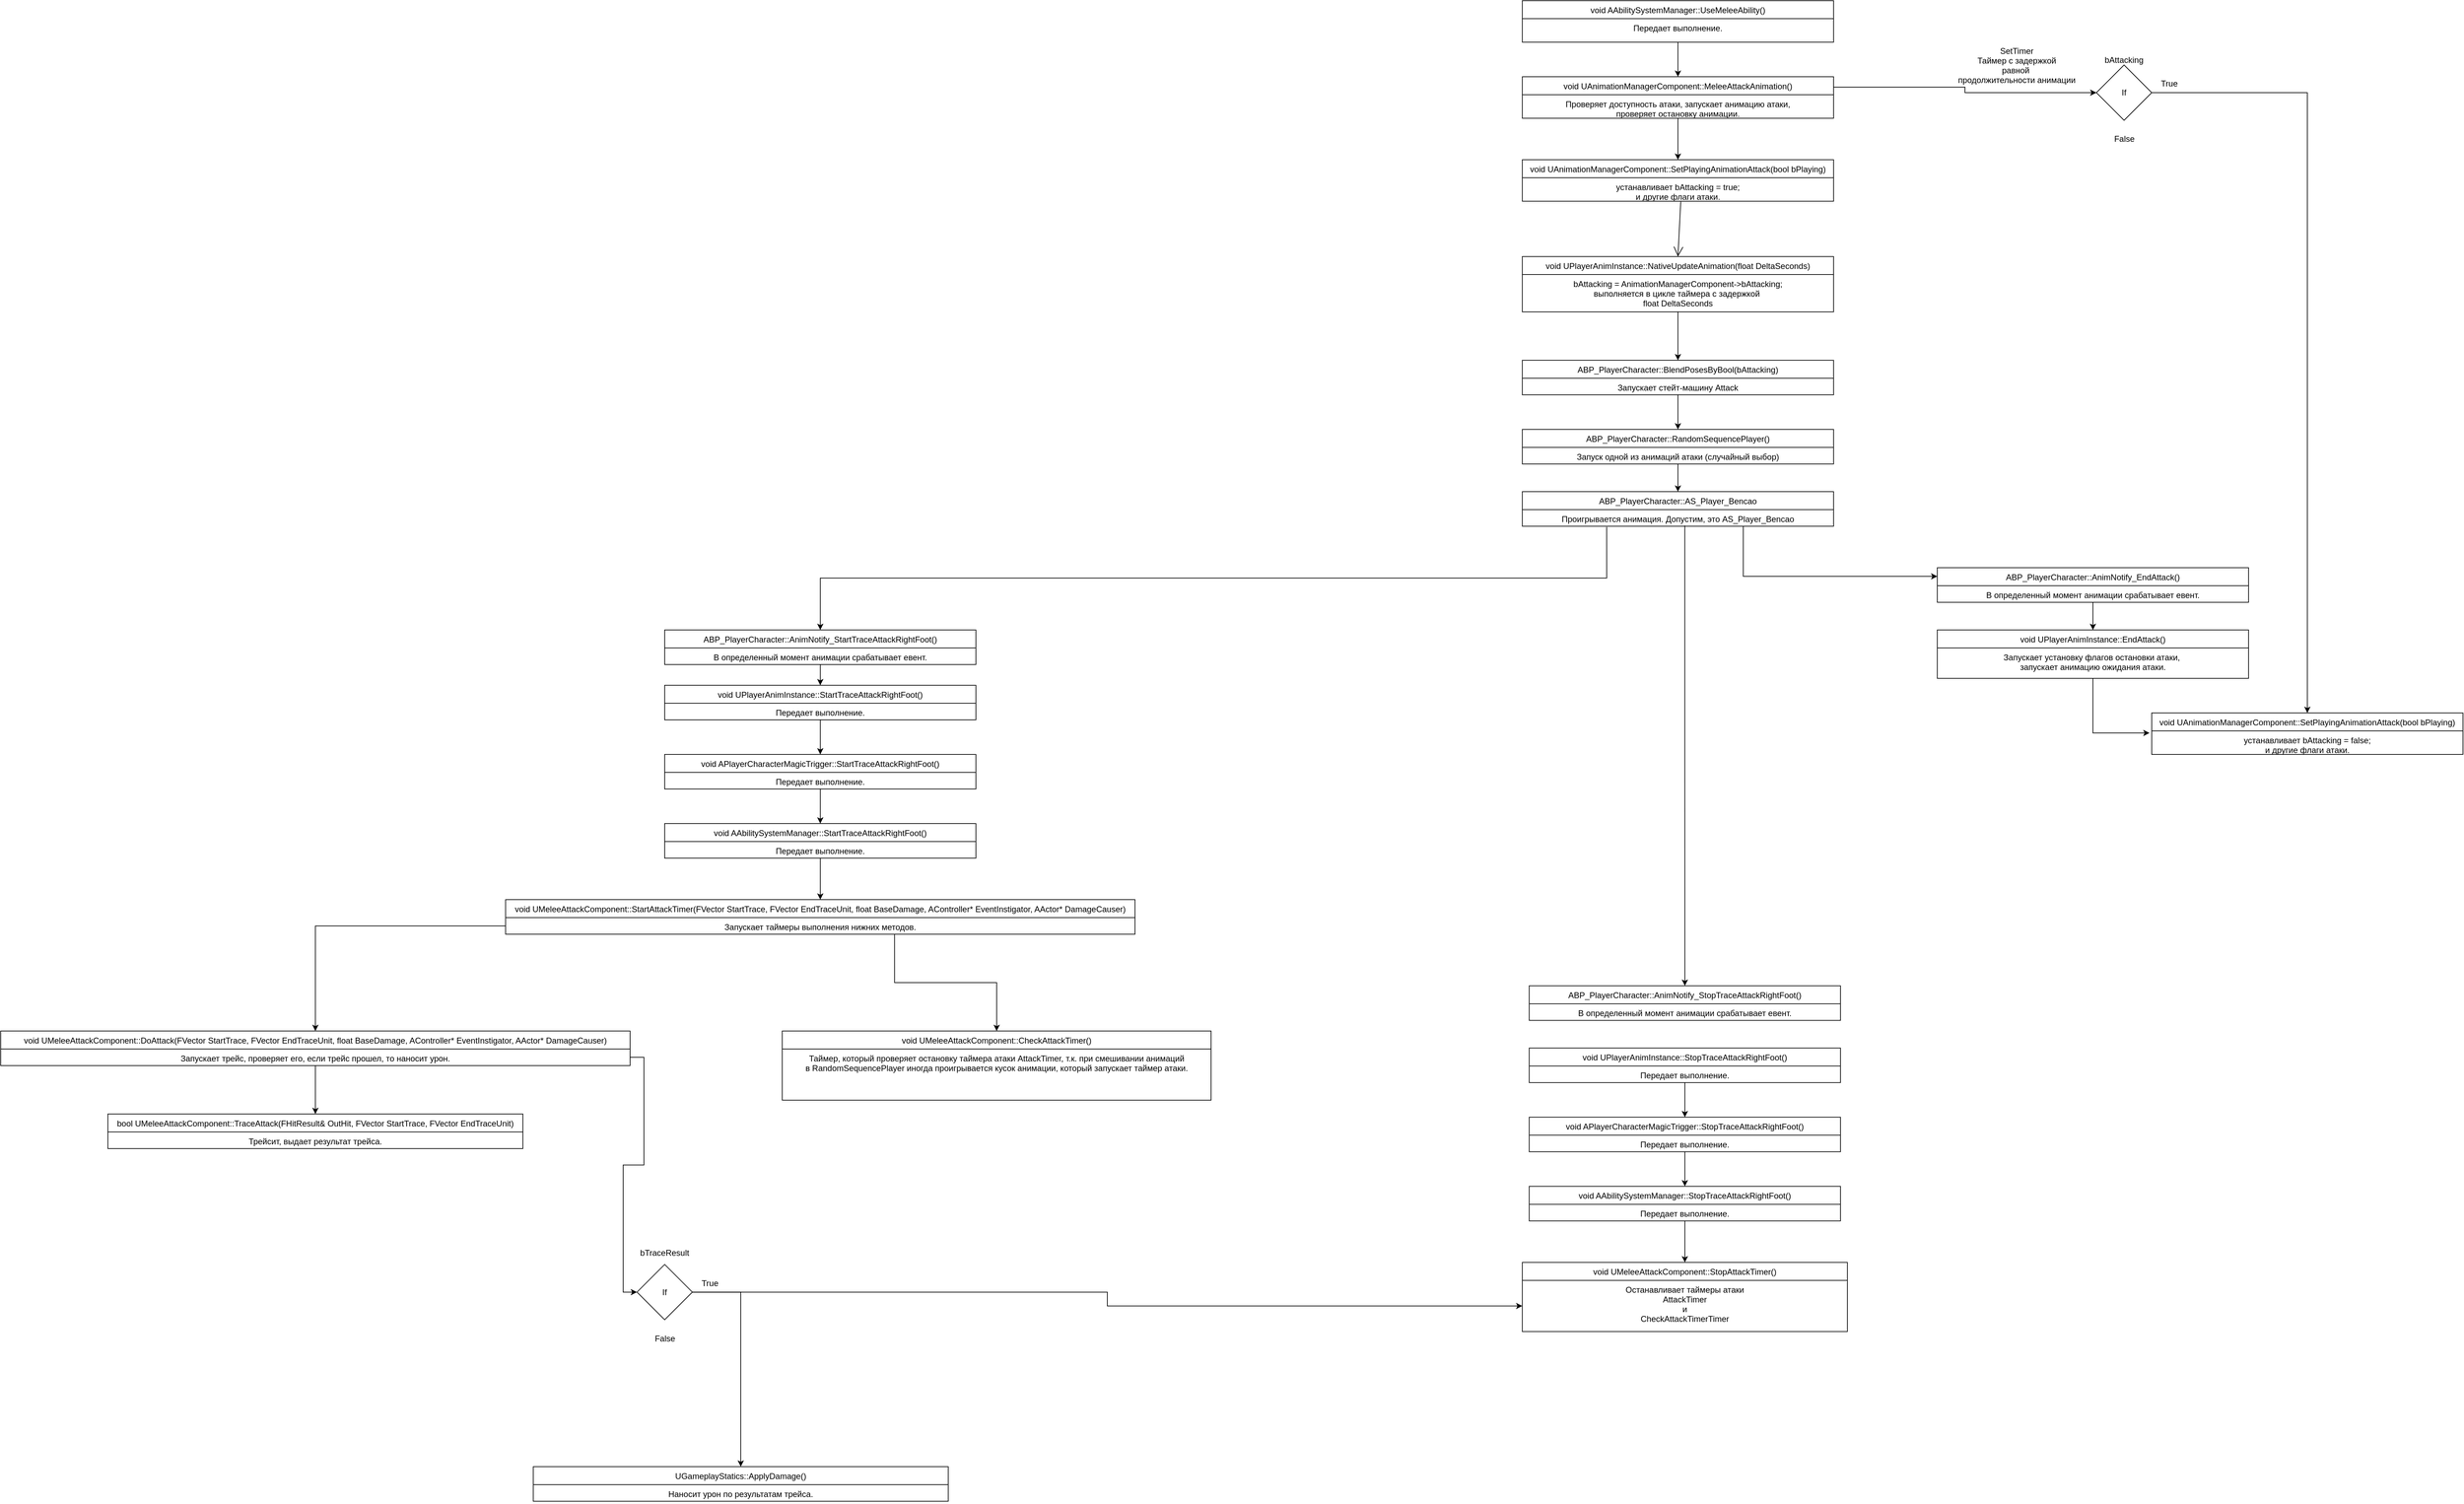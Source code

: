 <mxfile version="14.9.6" type="device"><diagram id="C5RBs43oDa-KdzZeNtuy" name="Page-1"><mxGraphModel dx="3103" dy="2420" grid="1" gridSize="10" guides="1" tooltips="1" connect="1" arrows="1" fold="1" page="1" pageScale="1" pageWidth="4681" pageHeight="3300" math="0" shadow="0"><root><mxCell id="WIyWlLk6GJQsqaUBKTNV-0"/><mxCell id="WIyWlLk6GJQsqaUBKTNV-1" parent="WIyWlLk6GJQsqaUBKTNV-0"/><mxCell id="bf94jQx4pyoIB4aFZXgq-6" value="" style="edgeStyle=orthogonalEdgeStyle;rounded=0;orthogonalLoop=1;jettySize=auto;html=1;entryX=0.5;entryY=0;entryDx=0;entryDy=0;" edge="1" parent="WIyWlLk6GJQsqaUBKTNV-1" source="bf94jQx4pyoIB4aFZXgq-0" target="bf94jQx4pyoIB4aFZXgq-2"><mxGeometry relative="1" as="geometry"/></mxCell><mxCell id="bf94jQx4pyoIB4aFZXgq-0" value="void AAbilitySystemManager::UseMeleeAbility()" style="swimlane;fontStyle=0;childLayout=stackLayout;horizontal=1;startSize=26;fillColor=none;horizontalStack=0;resizeParent=1;resizeParentMax=0;resizeLast=0;collapsible=0;marginBottom=0;html=0;autosize=0;" vertex="1" parent="WIyWlLk6GJQsqaUBKTNV-1"><mxGeometry x="2770" y="550" width="450" height="60" as="geometry"><mxRectangle x="90" y="150" width="420" height="26" as="alternateBounds"/></mxGeometry></mxCell><mxCell id="bf94jQx4pyoIB4aFZXgq-1" value="Передает выполнение." style="text;strokeColor=none;fillColor=none;align=center;verticalAlign=top;spacingLeft=4;spacingRight=4;overflow=hidden;rotatable=0;points=[[0,0.5],[1,0.5]];portConstraint=eastwest;collapsible=0;" vertex="1" parent="bf94jQx4pyoIB4aFZXgq-0"><mxGeometry y="26" width="450" height="34" as="geometry"/></mxCell><mxCell id="bf94jQx4pyoIB4aFZXgq-7" value="" style="edgeStyle=orthogonalEdgeStyle;rounded=0;orthogonalLoop=1;jettySize=auto;html=1;entryX=0.5;entryY=0;entryDx=0;entryDy=0;" edge="1" parent="WIyWlLk6GJQsqaUBKTNV-1" source="bf94jQx4pyoIB4aFZXgq-2" target="bf94jQx4pyoIB4aFZXgq-4"><mxGeometry relative="1" as="geometry"/></mxCell><mxCell id="bf94jQx4pyoIB4aFZXgq-14" style="edgeStyle=orthogonalEdgeStyle;rounded=0;orthogonalLoop=1;jettySize=auto;html=1;exitX=1;exitY=0.25;exitDx=0;exitDy=0;entryX=0;entryY=0.5;entryDx=0;entryDy=0;" edge="1" parent="WIyWlLk6GJQsqaUBKTNV-1" source="bf94jQx4pyoIB4aFZXgq-2" target="bf94jQx4pyoIB4aFZXgq-8"><mxGeometry relative="1" as="geometry"/></mxCell><mxCell id="bf94jQx4pyoIB4aFZXgq-2" value="void UAnimationManagerComponent::MeleeAttackAnimation()" style="swimlane;fontStyle=0;childLayout=stackLayout;horizontal=1;startSize=26;fillColor=none;horizontalStack=0;resizeParent=1;resizeParentMax=0;resizeLast=0;collapsible=0;marginBottom=0;html=0;autosize=0;" vertex="1" parent="WIyWlLk6GJQsqaUBKTNV-1"><mxGeometry x="2770" y="660" width="450" height="60" as="geometry"><mxRectangle x="90" y="150" width="420" height="26" as="alternateBounds"/></mxGeometry></mxCell><mxCell id="bf94jQx4pyoIB4aFZXgq-3" value="Проверяет доступность атаки, запускает анимацию атаки,&#10;проверяет остановку анимации." style="text;strokeColor=none;fillColor=none;align=center;verticalAlign=top;spacingLeft=4;spacingRight=4;overflow=hidden;rotatable=0;points=[[0,0.5],[1,0.5]];portConstraint=eastwest;collapsible=0;" vertex="1" parent="bf94jQx4pyoIB4aFZXgq-2"><mxGeometry y="26" width="450" height="34" as="geometry"/></mxCell><mxCell id="bf94jQx4pyoIB4aFZXgq-4" value="void UAnimationManagerComponent::SetPlayingAnimationAttack(bool bPlaying)" style="swimlane;fontStyle=0;childLayout=stackLayout;horizontal=1;startSize=26;fillColor=none;horizontalStack=0;resizeParent=1;resizeParentMax=0;resizeLast=0;collapsible=0;marginBottom=0;html=0;autosize=0;" vertex="1" parent="WIyWlLk6GJQsqaUBKTNV-1"><mxGeometry x="2770" y="780" width="450" height="60" as="geometry"><mxRectangle x="90" y="150" width="420" height="26" as="alternateBounds"/></mxGeometry></mxCell><mxCell id="bf94jQx4pyoIB4aFZXgq-5" value="устанавливает bAttacking = true;&#10;и другие флаги атаки.&#10;" style="text;strokeColor=none;fillColor=none;align=center;verticalAlign=top;spacingLeft=4;spacingRight=4;overflow=hidden;rotatable=0;points=[[0,0.5],[1,0.5]];portConstraint=eastwest;collapsible=0;" vertex="1" parent="bf94jQx4pyoIB4aFZXgq-4"><mxGeometry y="26" width="450" height="34" as="geometry"/></mxCell><mxCell id="bf94jQx4pyoIB4aFZXgq-18" style="edgeStyle=orthogonalEdgeStyle;rounded=0;orthogonalLoop=1;jettySize=auto;html=1;exitX=1;exitY=0.5;exitDx=0;exitDy=0;entryX=0.5;entryY=0;entryDx=0;entryDy=0;" edge="1" parent="WIyWlLk6GJQsqaUBKTNV-1" source="bf94jQx4pyoIB4aFZXgq-8" target="bf94jQx4pyoIB4aFZXgq-16"><mxGeometry relative="1" as="geometry"/></mxCell><mxCell id="bf94jQx4pyoIB4aFZXgq-8" value="If" style="rhombus;whiteSpace=wrap;html=1;" vertex="1" parent="WIyWlLk6GJQsqaUBKTNV-1"><mxGeometry x="3600.02" y="643" width="80" height="80" as="geometry"/></mxCell><mxCell id="bf94jQx4pyoIB4aFZXgq-9" value="bAttacking" style="text;align=center;verticalAlign=middle;resizable=0;points=[];autosize=1;strokeColor=none;" vertex="1" parent="WIyWlLk6GJQsqaUBKTNV-1"><mxGeometry x="3605.02" y="625" width="70" height="20" as="geometry"/></mxCell><mxCell id="bf94jQx4pyoIB4aFZXgq-10" value="True" style="text;html=1;align=center;verticalAlign=middle;resizable=0;points=[];autosize=1;strokeColor=none;" vertex="1" parent="WIyWlLk6GJQsqaUBKTNV-1"><mxGeometry x="3685.02" y="660" width="40" height="20" as="geometry"/></mxCell><mxCell id="bf94jQx4pyoIB4aFZXgq-11" value="False" style="text;html=1;align=center;verticalAlign=middle;resizable=0;points=[];autosize=1;strokeColor=none;" vertex="1" parent="WIyWlLk6GJQsqaUBKTNV-1"><mxGeometry x="3620.02" y="740" width="40" height="20" as="geometry"/></mxCell><mxCell id="bf94jQx4pyoIB4aFZXgq-15" value="SetTimer&#10;Таймер с задержкой&#10;равной &#10;продолжительности анимации&#10;" style="text;align=center;verticalAlign=middle;resizable=0;points=[];autosize=1;strokeColor=none;" vertex="1" parent="WIyWlLk6GJQsqaUBKTNV-1"><mxGeometry x="3390" y="620" width="190" height="60" as="geometry"/></mxCell><mxCell id="bf94jQx4pyoIB4aFZXgq-16" value="void UAnimationManagerComponent::SetPlayingAnimationAttack(bool bPlaying)" style="swimlane;fontStyle=0;childLayout=stackLayout;horizontal=1;startSize=26;fillColor=none;horizontalStack=0;resizeParent=1;resizeParentMax=0;resizeLast=0;collapsible=0;marginBottom=0;html=0;autosize=0;" vertex="1" parent="WIyWlLk6GJQsqaUBKTNV-1"><mxGeometry x="3680" y="1580" width="450" height="60" as="geometry"><mxRectangle x="90" y="150" width="420" height="26" as="alternateBounds"/></mxGeometry></mxCell><mxCell id="bf94jQx4pyoIB4aFZXgq-17" value="устанавливает bAttacking = false;&#10;и другие флаги атаки.&#10;" style="text;strokeColor=none;fillColor=none;align=center;verticalAlign=top;spacingLeft=4;spacingRight=4;overflow=hidden;rotatable=0;points=[[0,0.5],[1,0.5]];portConstraint=eastwest;collapsible=0;" vertex="1" parent="bf94jQx4pyoIB4aFZXgq-16"><mxGeometry y="26" width="450" height="34" as="geometry"/></mxCell><mxCell id="bf94jQx4pyoIB4aFZXgq-27" value="" style="edgeStyle=orthogonalEdgeStyle;rounded=0;orthogonalLoop=1;jettySize=auto;html=1;entryX=0.5;entryY=0;entryDx=0;entryDy=0;" edge="1" parent="WIyWlLk6GJQsqaUBKTNV-1" source="bf94jQx4pyoIB4aFZXgq-19" target="bf94jQx4pyoIB4aFZXgq-23"><mxGeometry relative="1" as="geometry"/></mxCell><mxCell id="bf94jQx4pyoIB4aFZXgq-19" value="void UPlayerAnimInstance::NativeUpdateAnimation(float DeltaSeconds)" style="swimlane;fontStyle=0;childLayout=stackLayout;horizontal=1;startSize=26;fillColor=none;horizontalStack=0;resizeParent=1;resizeParentMax=0;resizeLast=0;collapsible=0;marginBottom=0;html=0;autosize=0;" vertex="1" parent="WIyWlLk6GJQsqaUBKTNV-1"><mxGeometry x="2770" y="920" width="450" height="80" as="geometry"><mxRectangle x="90" y="150" width="420" height="26" as="alternateBounds"/></mxGeometry></mxCell><mxCell id="bf94jQx4pyoIB4aFZXgq-20" value="bAttacking = AnimationManagerComponent-&gt;bAttacking;&#10;выполняется в цикле таймера с задержкой &#10;float DeltaSeconds&#10;" style="text;strokeColor=none;fillColor=none;align=center;verticalAlign=top;spacingLeft=4;spacingRight=4;overflow=hidden;rotatable=0;points=[[0,0.5],[1,0.5]];portConstraint=eastwest;collapsible=0;" vertex="1" parent="bf94jQx4pyoIB4aFZXgq-19"><mxGeometry y="26" width="450" height="54" as="geometry"/></mxCell><mxCell id="bf94jQx4pyoIB4aFZXgq-22" value="" style="endArrow=open;endFill=1;endSize=12;html=1;exitX=0.509;exitY=1.02;exitDx=0;exitDy=0;exitPerimeter=0;entryX=0.5;entryY=0;entryDx=0;entryDy=0;" edge="1" parent="WIyWlLk6GJQsqaUBKTNV-1" source="bf94jQx4pyoIB4aFZXgq-5" target="bf94jQx4pyoIB4aFZXgq-19"><mxGeometry width="160" relative="1" as="geometry"><mxPoint x="2950" y="900" as="sourcePoint"/><mxPoint x="3110" y="900" as="targetPoint"/></mxGeometry></mxCell><mxCell id="bf94jQx4pyoIB4aFZXgq-28" value="" style="edgeStyle=orthogonalEdgeStyle;rounded=0;orthogonalLoop=1;jettySize=auto;html=1;" edge="1" parent="WIyWlLk6GJQsqaUBKTNV-1" source="bf94jQx4pyoIB4aFZXgq-23" target="bf94jQx4pyoIB4aFZXgq-25"><mxGeometry relative="1" as="geometry"/></mxCell><mxCell id="bf94jQx4pyoIB4aFZXgq-23" value="ABP_PlayerCharacter::BlendPosesByBool(bAttacking)" style="swimlane;fontStyle=0;childLayout=stackLayout;horizontal=1;startSize=26;fillColor=none;horizontalStack=0;resizeParent=1;resizeParentMax=0;resizeLast=0;collapsible=0;marginBottom=0;html=0;autosize=0;" vertex="1" parent="WIyWlLk6GJQsqaUBKTNV-1"><mxGeometry x="2770" y="1070" width="450" height="50" as="geometry"><mxRectangle x="90" y="150" width="420" height="26" as="alternateBounds"/></mxGeometry></mxCell><mxCell id="bf94jQx4pyoIB4aFZXgq-24" value="Запускает стейт-машину Attack" style="text;strokeColor=none;fillColor=none;align=center;verticalAlign=top;spacingLeft=4;spacingRight=4;overflow=hidden;rotatable=0;points=[[0,0.5],[1,0.5]];portConstraint=eastwest;collapsible=0;" vertex="1" parent="bf94jQx4pyoIB4aFZXgq-23"><mxGeometry y="26" width="450" height="24" as="geometry"/></mxCell><mxCell id="bf94jQx4pyoIB4aFZXgq-31" value="" style="edgeStyle=orthogonalEdgeStyle;rounded=0;orthogonalLoop=1;jettySize=auto;html=1;" edge="1" parent="WIyWlLk6GJQsqaUBKTNV-1" source="bf94jQx4pyoIB4aFZXgq-25" target="bf94jQx4pyoIB4aFZXgq-29"><mxGeometry relative="1" as="geometry"/></mxCell><mxCell id="bf94jQx4pyoIB4aFZXgq-25" value="ABP_PlayerCharacter::RandomSequencePlayer()" style="swimlane;fontStyle=0;childLayout=stackLayout;horizontal=1;startSize=26;fillColor=none;horizontalStack=0;resizeParent=1;resizeParentMax=0;resizeLast=0;collapsible=0;marginBottom=0;html=0;autosize=0;" vertex="1" parent="WIyWlLk6GJQsqaUBKTNV-1"><mxGeometry x="2770" y="1170" width="450" height="50" as="geometry"><mxRectangle x="90" y="150" width="420" height="26" as="alternateBounds"/></mxGeometry></mxCell><mxCell id="bf94jQx4pyoIB4aFZXgq-26" value="Запуск одной из анимаций атаки (случайный выбор)" style="text;strokeColor=none;fillColor=none;align=center;verticalAlign=top;spacingLeft=4;spacingRight=4;overflow=hidden;rotatable=0;points=[[0,0.5],[1,0.5]];portConstraint=eastwest;collapsible=0;" vertex="1" parent="bf94jQx4pyoIB4aFZXgq-25"><mxGeometry y="26" width="450" height="24" as="geometry"/></mxCell><mxCell id="bf94jQx4pyoIB4aFZXgq-34" value="" style="edgeStyle=orthogonalEdgeStyle;rounded=0;orthogonalLoop=1;jettySize=auto;html=1;exitX=0.271;exitY=1.042;exitDx=0;exitDy=0;exitPerimeter=0;" edge="1" parent="WIyWlLk6GJQsqaUBKTNV-1" source="bf94jQx4pyoIB4aFZXgq-30" target="bf94jQx4pyoIB4aFZXgq-32"><mxGeometry relative="1" as="geometry"/></mxCell><mxCell id="bf94jQx4pyoIB4aFZXgq-29" value="ABP_PlayerCharacter::AS_Player_Bencao" style="swimlane;fontStyle=0;childLayout=stackLayout;horizontal=1;startSize=26;fillColor=none;horizontalStack=0;resizeParent=1;resizeParentMax=0;resizeLast=0;collapsible=0;marginBottom=0;html=0;autosize=0;" vertex="1" parent="WIyWlLk6GJQsqaUBKTNV-1"><mxGeometry x="2770" y="1260" width="450" height="50" as="geometry"><mxRectangle x="90" y="150" width="420" height="26" as="alternateBounds"/></mxGeometry></mxCell><mxCell id="bf94jQx4pyoIB4aFZXgq-30" value="Проигрывается анимация. Допустим, это AS_Player_Bencao&#10;" style="text;strokeColor=none;fillColor=none;align=center;verticalAlign=top;spacingLeft=4;spacingRight=4;overflow=hidden;rotatable=0;points=[[0,0.5],[1,0.5]];portConstraint=eastwest;collapsible=0;" vertex="1" parent="bf94jQx4pyoIB4aFZXgq-29"><mxGeometry y="26" width="450" height="24" as="geometry"/></mxCell><mxCell id="bf94jQx4pyoIB4aFZXgq-37" value="" style="edgeStyle=orthogonalEdgeStyle;rounded=0;orthogonalLoop=1;jettySize=auto;html=1;entryX=0.5;entryY=0;entryDx=0;entryDy=0;" edge="1" parent="WIyWlLk6GJQsqaUBKTNV-1" source="bf94jQx4pyoIB4aFZXgq-32" target="bf94jQx4pyoIB4aFZXgq-35"><mxGeometry relative="1" as="geometry"/></mxCell><mxCell id="bf94jQx4pyoIB4aFZXgq-32" value="ABP_PlayerCharacter::AnimNotify_StartTraceAttackRightFoot()" style="swimlane;fontStyle=0;childLayout=stackLayout;horizontal=1;startSize=26;fillColor=none;horizontalStack=0;resizeParent=1;resizeParentMax=0;resizeLast=0;collapsible=0;marginBottom=0;html=0;autosize=0;" vertex="1" parent="WIyWlLk6GJQsqaUBKTNV-1"><mxGeometry x="1530" y="1460" width="450" height="50" as="geometry"><mxRectangle x="90" y="150" width="420" height="26" as="alternateBounds"/></mxGeometry></mxCell><mxCell id="bf94jQx4pyoIB4aFZXgq-33" value="В определенный момент анимации срабатывает евент." style="text;strokeColor=none;fillColor=none;align=center;verticalAlign=top;spacingLeft=4;spacingRight=4;overflow=hidden;rotatable=0;points=[[0,0.5],[1,0.5]];portConstraint=eastwest;collapsible=0;" vertex="1" parent="bf94jQx4pyoIB4aFZXgq-32"><mxGeometry y="26" width="450" height="24" as="geometry"/></mxCell><mxCell id="bf94jQx4pyoIB4aFZXgq-40" value="" style="edgeStyle=orthogonalEdgeStyle;rounded=0;orthogonalLoop=1;jettySize=auto;html=1;" edge="1" parent="WIyWlLk6GJQsqaUBKTNV-1" source="bf94jQx4pyoIB4aFZXgq-35" target="bf94jQx4pyoIB4aFZXgq-38"><mxGeometry relative="1" as="geometry"/></mxCell><mxCell id="bf94jQx4pyoIB4aFZXgq-35" value="void UPlayerAnimInstance::StartTraceAttackRightFoot()" style="swimlane;fontStyle=0;childLayout=stackLayout;horizontal=1;startSize=26;fillColor=none;horizontalStack=0;resizeParent=1;resizeParentMax=0;resizeLast=0;collapsible=0;marginBottom=0;html=0;autosize=0;" vertex="1" parent="WIyWlLk6GJQsqaUBKTNV-1"><mxGeometry x="1530" y="1540" width="450" height="50" as="geometry"><mxRectangle x="90" y="150" width="420" height="26" as="alternateBounds"/></mxGeometry></mxCell><mxCell id="bf94jQx4pyoIB4aFZXgq-36" value="Передает выполнение." style="text;strokeColor=none;fillColor=none;align=center;verticalAlign=top;spacingLeft=4;spacingRight=4;overflow=hidden;rotatable=0;points=[[0,0.5],[1,0.5]];portConstraint=eastwest;collapsible=0;" vertex="1" parent="bf94jQx4pyoIB4aFZXgq-35"><mxGeometry y="26" width="450" height="24" as="geometry"/></mxCell><mxCell id="bf94jQx4pyoIB4aFZXgq-43" value="" style="edgeStyle=orthogonalEdgeStyle;rounded=0;orthogonalLoop=1;jettySize=auto;html=1;" edge="1" parent="WIyWlLk6GJQsqaUBKTNV-1" source="bf94jQx4pyoIB4aFZXgq-38"><mxGeometry relative="1" as="geometry"><mxPoint x="1755" y="1740" as="targetPoint"/></mxGeometry></mxCell><mxCell id="bf94jQx4pyoIB4aFZXgq-38" value="void APlayerCharacterMagicTrigger::StartTraceAttackRightFoot()" style="swimlane;fontStyle=0;childLayout=stackLayout;horizontal=1;startSize=26;fillColor=none;horizontalStack=0;resizeParent=1;resizeParentMax=0;resizeLast=0;collapsible=0;marginBottom=0;html=0;autosize=0;" vertex="1" parent="WIyWlLk6GJQsqaUBKTNV-1"><mxGeometry x="1530" y="1640" width="450" height="50" as="geometry"><mxRectangle x="90" y="150" width="420" height="26" as="alternateBounds"/></mxGeometry></mxCell><mxCell id="bf94jQx4pyoIB4aFZXgq-39" value="Передает выполнение." style="text;strokeColor=none;fillColor=none;align=center;verticalAlign=top;spacingLeft=4;spacingRight=4;overflow=hidden;rotatable=0;points=[[0,0.5],[1,0.5]];portConstraint=eastwest;collapsible=0;" vertex="1" parent="bf94jQx4pyoIB4aFZXgq-38"><mxGeometry y="26" width="450" height="24" as="geometry"/></mxCell><mxCell id="bf94jQx4pyoIB4aFZXgq-46" value="" style="edgeStyle=orthogonalEdgeStyle;rounded=0;orthogonalLoop=1;jettySize=auto;html=1;" edge="1" parent="WIyWlLk6GJQsqaUBKTNV-1" source="bf94jQx4pyoIB4aFZXgq-41" target="bf94jQx4pyoIB4aFZXgq-44"><mxGeometry relative="1" as="geometry"/></mxCell><mxCell id="bf94jQx4pyoIB4aFZXgq-41" value="void AAbilitySystemManager::StartTraceAttackRightFoot()" style="swimlane;fontStyle=0;childLayout=stackLayout;horizontal=1;startSize=26;fillColor=none;horizontalStack=0;resizeParent=1;resizeParentMax=0;resizeLast=0;collapsible=0;marginBottom=0;html=0;autosize=0;" vertex="1" parent="WIyWlLk6GJQsqaUBKTNV-1"><mxGeometry x="1530" y="1740" width="450" height="50" as="geometry"><mxRectangle x="90" y="150" width="420" height="26" as="alternateBounds"/></mxGeometry></mxCell><mxCell id="bf94jQx4pyoIB4aFZXgq-42" value="Передает выполнение." style="text;strokeColor=none;fillColor=none;align=center;verticalAlign=top;spacingLeft=4;spacingRight=4;overflow=hidden;rotatable=0;points=[[0,0.5],[1,0.5]];portConstraint=eastwest;collapsible=0;" vertex="1" parent="bf94jQx4pyoIB4aFZXgq-41"><mxGeometry y="26" width="450" height="24" as="geometry"/></mxCell><mxCell id="bf94jQx4pyoIB4aFZXgq-44" value="void UMeleeAttackComponent::StartAttackTimer(FVector StartTrace, FVector EndTraceUnit, float BaseDamage, AController* EventInstigator, AActor* DamageCauser)" style="swimlane;fontStyle=0;childLayout=stackLayout;horizontal=1;startSize=26;fillColor=none;horizontalStack=0;resizeParent=1;resizeParentMax=0;resizeLast=0;collapsible=0;marginBottom=0;html=0;autosize=0;" vertex="1" parent="WIyWlLk6GJQsqaUBKTNV-1"><mxGeometry x="1300" y="1850" width="910" height="50" as="geometry"><mxRectangle x="90" y="150" width="420" height="26" as="alternateBounds"/></mxGeometry></mxCell><mxCell id="bf94jQx4pyoIB4aFZXgq-45" value="Запускает таймеры выполнения нижних методов." style="text;strokeColor=none;fillColor=none;align=center;verticalAlign=top;spacingLeft=4;spacingRight=4;overflow=hidden;rotatable=0;points=[[0,0.5],[1,0.5]];portConstraint=eastwest;collapsible=0;" vertex="1" parent="bf94jQx4pyoIB4aFZXgq-44"><mxGeometry y="26" width="910" height="24" as="geometry"/></mxCell><mxCell id="bf94jQx4pyoIB4aFZXgq-60" value="" style="edgeStyle=orthogonalEdgeStyle;rounded=0;orthogonalLoop=1;jettySize=auto;html=1;" edge="1" parent="WIyWlLk6GJQsqaUBKTNV-1" source="bf94jQx4pyoIB4aFZXgq-49" target="bf94jQx4pyoIB4aFZXgq-58"><mxGeometry relative="1" as="geometry"/></mxCell><mxCell id="bf94jQx4pyoIB4aFZXgq-49" value="void UMeleeAttackComponent::DoAttack(FVector StartTrace, FVector EndTraceUnit, float BaseDamage, AController* EventInstigator, AActor* DamageCauser)" style="swimlane;fontStyle=0;childLayout=stackLayout;horizontal=1;startSize=26;fillColor=none;horizontalStack=0;resizeParent=1;resizeParentMax=0;resizeLast=0;collapsible=0;marginBottom=0;html=0;autosize=0;" vertex="1" parent="WIyWlLk6GJQsqaUBKTNV-1"><mxGeometry x="570" y="2040" width="910" height="50" as="geometry"><mxRectangle x="90" y="150" width="420" height="26" as="alternateBounds"/></mxGeometry></mxCell><mxCell id="bf94jQx4pyoIB4aFZXgq-50" value="Запускает трейс, проверяет его, если трейс прошел, то наносит урон." style="text;strokeColor=none;fillColor=none;align=center;verticalAlign=top;spacingLeft=4;spacingRight=4;overflow=hidden;rotatable=0;points=[[0,0.5],[1,0.5]];portConstraint=eastwest;collapsible=0;" vertex="1" parent="bf94jQx4pyoIB4aFZXgq-49"><mxGeometry y="26" width="910" height="24" as="geometry"/></mxCell><mxCell id="bf94jQx4pyoIB4aFZXgq-51" style="edgeStyle=orthogonalEdgeStyle;rounded=0;orthogonalLoop=1;jettySize=auto;html=1;exitX=0;exitY=0.5;exitDx=0;exitDy=0;entryX=0.5;entryY=0;entryDx=0;entryDy=0;" edge="1" parent="WIyWlLk6GJQsqaUBKTNV-1" source="bf94jQx4pyoIB4aFZXgq-45" target="bf94jQx4pyoIB4aFZXgq-49"><mxGeometry relative="1" as="geometry"/></mxCell><mxCell id="bf94jQx4pyoIB4aFZXgq-64" style="edgeStyle=orthogonalEdgeStyle;rounded=0;orthogonalLoop=1;jettySize=auto;html=1;exitX=1;exitY=0.5;exitDx=0;exitDy=0;entryX=0;entryY=0.5;entryDx=0;entryDy=0;" edge="1" parent="WIyWlLk6GJQsqaUBKTNV-1" source="bf94jQx4pyoIB4aFZXgq-52" target="bf94jQx4pyoIB4aFZXgq-87"><mxGeometry relative="1" as="geometry"/></mxCell><mxCell id="bf94jQx4pyoIB4aFZXgq-98" style="edgeStyle=orthogonalEdgeStyle;rounded=0;orthogonalLoop=1;jettySize=auto;html=1;exitX=1;exitY=0.5;exitDx=0;exitDy=0;entryX=0.5;entryY=0;entryDx=0;entryDy=0;" edge="1" parent="WIyWlLk6GJQsqaUBKTNV-1" source="bf94jQx4pyoIB4aFZXgq-52" target="bf94jQx4pyoIB4aFZXgq-65"><mxGeometry relative="1" as="geometry"/></mxCell><mxCell id="bf94jQx4pyoIB4aFZXgq-52" value="If" style="rhombus;whiteSpace=wrap;html=1;" vertex="1" parent="WIyWlLk6GJQsqaUBKTNV-1"><mxGeometry x="1490" y="2377.57" width="80" height="80" as="geometry"/></mxCell><mxCell id="bf94jQx4pyoIB4aFZXgq-53" value="bTraceResult" style="text;align=center;verticalAlign=middle;resizable=0;points=[];autosize=1;strokeColor=none;html=0;" vertex="1" parent="WIyWlLk6GJQsqaUBKTNV-1"><mxGeometry x="1485" y="2350" width="90" height="20" as="geometry"/></mxCell><mxCell id="bf94jQx4pyoIB4aFZXgq-54" value="True" style="text;html=1;align=center;verticalAlign=middle;resizable=0;points=[];autosize=1;strokeColor=none;" vertex="1" parent="WIyWlLk6GJQsqaUBKTNV-1"><mxGeometry x="1575" y="2394.57" width="40" height="20" as="geometry"/></mxCell><mxCell id="bf94jQx4pyoIB4aFZXgq-55" value="False" style="text;html=1;align=center;verticalAlign=middle;resizable=0;points=[];autosize=1;strokeColor=none;" vertex="1" parent="WIyWlLk6GJQsqaUBKTNV-1"><mxGeometry x="1510" y="2474.57" width="40" height="20" as="geometry"/></mxCell><mxCell id="bf94jQx4pyoIB4aFZXgq-61" value="" style="edgeStyle=orthogonalEdgeStyle;rounded=0;orthogonalLoop=1;jettySize=auto;html=1;entryX=0;entryY=0.5;entryDx=0;entryDy=0;exitX=1;exitY=0.5;exitDx=0;exitDy=0;" edge="1" parent="WIyWlLk6GJQsqaUBKTNV-1" source="bf94jQx4pyoIB4aFZXgq-50" target="bf94jQx4pyoIB4aFZXgq-52"><mxGeometry relative="1" as="geometry"><mxPoint x="1891.76" y="2140.114" as="sourcePoint"/></mxGeometry></mxCell><mxCell id="bf94jQx4pyoIB4aFZXgq-58" value="bool UMeleeAttackComponent::TraceAttack(FHitResult&amp; OutHit, FVector StartTrace, FVector EndTraceUnit)" style="swimlane;fontStyle=0;childLayout=stackLayout;horizontal=1;startSize=26;fillColor=none;horizontalStack=0;resizeParent=1;resizeParentMax=0;resizeLast=0;collapsible=0;marginBottom=0;html=0;autosize=0;" vertex="1" parent="WIyWlLk6GJQsqaUBKTNV-1"><mxGeometry x="725" y="2160" width="600" height="50" as="geometry"><mxRectangle x="90" y="150" width="420" height="26" as="alternateBounds"/></mxGeometry></mxCell><mxCell id="bf94jQx4pyoIB4aFZXgq-59" value="Трейсит, выдает результат трейса." style="text;strokeColor=none;fillColor=none;align=center;verticalAlign=top;spacingLeft=4;spacingRight=4;overflow=hidden;rotatable=0;points=[[0,0.5],[1,0.5]];portConstraint=eastwest;collapsible=0;" vertex="1" parent="bf94jQx4pyoIB4aFZXgq-58"><mxGeometry y="26" width="600" height="24" as="geometry"/></mxCell><mxCell id="bf94jQx4pyoIB4aFZXgq-65" value="UGameplayStatics::ApplyDamage()" style="swimlane;fontStyle=0;childLayout=stackLayout;horizontal=1;startSize=26;fillColor=none;horizontalStack=0;resizeParent=1;resizeParentMax=0;resizeLast=0;collapsible=0;marginBottom=0;html=0;autosize=0;" vertex="1" parent="WIyWlLk6GJQsqaUBKTNV-1"><mxGeometry x="1340" y="2670" width="600" height="50" as="geometry"><mxRectangle x="90" y="150" width="420" height="26" as="alternateBounds"/></mxGeometry></mxCell><mxCell id="bf94jQx4pyoIB4aFZXgq-66" value="Наносит урон по результатам трейса." style="text;strokeColor=none;fillColor=none;align=center;verticalAlign=top;spacingLeft=4;spacingRight=4;overflow=hidden;rotatable=0;points=[[0,0.5],[1,0.5]];portConstraint=eastwest;collapsible=0;" vertex="1" parent="bf94jQx4pyoIB4aFZXgq-65"><mxGeometry y="26" width="600" height="24" as="geometry"/></mxCell><mxCell id="bf94jQx4pyoIB4aFZXgq-68" value="void UMeleeAttackComponent::CheckAttackTimer()" style="swimlane;fontStyle=0;childLayout=stackLayout;horizontal=1;startSize=26;fillColor=none;horizontalStack=0;resizeParent=1;resizeParentMax=0;resizeLast=0;collapsible=0;marginBottom=0;html=0;autosize=0;" vertex="1" parent="WIyWlLk6GJQsqaUBKTNV-1"><mxGeometry x="1700" y="2040" width="620" height="100" as="geometry"><mxRectangle x="90" y="150" width="420" height="26" as="alternateBounds"/></mxGeometry></mxCell><mxCell id="bf94jQx4pyoIB4aFZXgq-69" value="Таймер, который проверяет остановку таймера атаки AttackTimer, т.к. при смешивании анимаций&#10;в RandomSequencePlayer иногда проигрывается кусок анимации, который запускает таймер атаки." style="text;strokeColor=none;fillColor=none;align=center;verticalAlign=top;spacingLeft=4;spacingRight=4;overflow=hidden;rotatable=0;points=[[0,0.5],[1,0.5]];portConstraint=eastwest;collapsible=0;" vertex="1" parent="bf94jQx4pyoIB4aFZXgq-68"><mxGeometry y="26" width="620" height="74" as="geometry"/></mxCell><mxCell id="bf94jQx4pyoIB4aFZXgq-70" style="edgeStyle=orthogonalEdgeStyle;rounded=0;orthogonalLoop=1;jettySize=auto;html=1;exitX=0.618;exitY=1.02;exitDx=0;exitDy=0;entryX=0.5;entryY=0;entryDx=0;entryDy=0;exitPerimeter=0;" edge="1" parent="WIyWlLk6GJQsqaUBKTNV-1" source="bf94jQx4pyoIB4aFZXgq-45" target="bf94jQx4pyoIB4aFZXgq-68"><mxGeometry relative="1" as="geometry"/></mxCell><mxCell id="bf94jQx4pyoIB4aFZXgq-71" value="ABP_PlayerCharacter::AnimNotify_StopTraceAttackRightFoot()" style="swimlane;fontStyle=0;childLayout=stackLayout;horizontal=1;startSize=26;fillColor=none;horizontalStack=0;resizeParent=1;resizeParentMax=0;resizeLast=0;collapsible=0;marginBottom=0;html=0;autosize=0;" vertex="1" parent="WIyWlLk6GJQsqaUBKTNV-1"><mxGeometry x="2780" y="1974.57" width="450" height="50" as="geometry"><mxRectangle x="90" y="150" width="420" height="26" as="alternateBounds"/></mxGeometry></mxCell><mxCell id="bf94jQx4pyoIB4aFZXgq-72" value="В определенный момент анимации срабатывает евент." style="text;strokeColor=none;fillColor=none;align=center;verticalAlign=top;spacingLeft=4;spacingRight=4;overflow=hidden;rotatable=0;points=[[0,0.5],[1,0.5]];portConstraint=eastwest;collapsible=0;" vertex="1" parent="bf94jQx4pyoIB4aFZXgq-71"><mxGeometry y="26" width="450" height="24" as="geometry"/></mxCell><mxCell id="bf94jQx4pyoIB4aFZXgq-73" style="edgeStyle=orthogonalEdgeStyle;rounded=0;orthogonalLoop=1;jettySize=auto;html=1;exitX=0.522;exitY=0.958;exitDx=0;exitDy=0;entryX=0.5;entryY=0;entryDx=0;entryDy=0;exitPerimeter=0;" edge="1" parent="WIyWlLk6GJQsqaUBKTNV-1" source="bf94jQx4pyoIB4aFZXgq-30" target="bf94jQx4pyoIB4aFZXgq-71"><mxGeometry relative="1" as="geometry"/></mxCell><mxCell id="bf94jQx4pyoIB4aFZXgq-76" value="" style="edgeStyle=orthogonalEdgeStyle;rounded=0;orthogonalLoop=1;jettySize=auto;html=1;" edge="1" parent="WIyWlLk6GJQsqaUBKTNV-1" source="bf94jQx4pyoIB4aFZXgq-77" target="bf94jQx4pyoIB4aFZXgq-80"><mxGeometry relative="1" as="geometry"/></mxCell><mxCell id="bf94jQx4pyoIB4aFZXgq-77" value="void UPlayerAnimInstance::StopTraceAttackRightFoot()" style="swimlane;fontStyle=0;childLayout=stackLayout;horizontal=1;startSize=26;fillColor=none;horizontalStack=0;resizeParent=1;resizeParentMax=0;resizeLast=0;collapsible=0;marginBottom=0;html=0;autosize=0;" vertex="1" parent="WIyWlLk6GJQsqaUBKTNV-1"><mxGeometry x="2780" y="2064.57" width="450" height="50" as="geometry"><mxRectangle x="90" y="150" width="420" height="26" as="alternateBounds"/></mxGeometry></mxCell><mxCell id="bf94jQx4pyoIB4aFZXgq-78" value="Передает выполнение." style="text;strokeColor=none;fillColor=none;align=center;verticalAlign=top;spacingLeft=4;spacingRight=4;overflow=hidden;rotatable=0;points=[[0,0.5],[1,0.5]];portConstraint=eastwest;collapsible=0;" vertex="1" parent="bf94jQx4pyoIB4aFZXgq-77"><mxGeometry y="26" width="450" height="24" as="geometry"/></mxCell><mxCell id="bf94jQx4pyoIB4aFZXgq-79" value="" style="edgeStyle=orthogonalEdgeStyle;rounded=0;orthogonalLoop=1;jettySize=auto;html=1;" edge="1" parent="WIyWlLk6GJQsqaUBKTNV-1" source="bf94jQx4pyoIB4aFZXgq-80"><mxGeometry relative="1" as="geometry"><mxPoint x="3005" y="2264.57" as="targetPoint"/></mxGeometry></mxCell><mxCell id="bf94jQx4pyoIB4aFZXgq-80" value="void APlayerCharacterMagicTrigger::StopTraceAttackRightFoot()" style="swimlane;fontStyle=0;childLayout=stackLayout;horizontal=1;startSize=26;fillColor=none;horizontalStack=0;resizeParent=1;resizeParentMax=0;resizeLast=0;collapsible=0;marginBottom=0;html=0;autosize=0;" vertex="1" parent="WIyWlLk6GJQsqaUBKTNV-1"><mxGeometry x="2780" y="2164.57" width="450" height="50" as="geometry"><mxRectangle x="90" y="150" width="420" height="26" as="alternateBounds"/></mxGeometry></mxCell><mxCell id="bf94jQx4pyoIB4aFZXgq-81" value="Передает выполнение." style="text;strokeColor=none;fillColor=none;align=center;verticalAlign=top;spacingLeft=4;spacingRight=4;overflow=hidden;rotatable=0;points=[[0,0.5],[1,0.5]];portConstraint=eastwest;collapsible=0;" vertex="1" parent="bf94jQx4pyoIB4aFZXgq-80"><mxGeometry y="26" width="450" height="24" as="geometry"/></mxCell><mxCell id="bf94jQx4pyoIB4aFZXgq-88" value="" style="edgeStyle=orthogonalEdgeStyle;rounded=0;orthogonalLoop=1;jettySize=auto;html=1;" edge="1" parent="WIyWlLk6GJQsqaUBKTNV-1" source="bf94jQx4pyoIB4aFZXgq-82" target="bf94jQx4pyoIB4aFZXgq-86"><mxGeometry relative="1" as="geometry"/></mxCell><mxCell id="bf94jQx4pyoIB4aFZXgq-82" value="void AAbilitySystemManager::StopTraceAttackRightFoot()" style="swimlane;fontStyle=0;childLayout=stackLayout;horizontal=1;startSize=26;fillColor=none;horizontalStack=0;resizeParent=1;resizeParentMax=0;resizeLast=0;collapsible=0;marginBottom=0;html=0;autosize=0;" vertex="1" parent="WIyWlLk6GJQsqaUBKTNV-1"><mxGeometry x="2780" y="2264.57" width="450" height="50" as="geometry"><mxRectangle x="90" y="150" width="420" height="26" as="alternateBounds"/></mxGeometry></mxCell><mxCell id="bf94jQx4pyoIB4aFZXgq-83" value="Передает выполнение." style="text;strokeColor=none;fillColor=none;align=center;verticalAlign=top;spacingLeft=4;spacingRight=4;overflow=hidden;rotatable=0;points=[[0,0.5],[1,0.5]];portConstraint=eastwest;collapsible=0;" vertex="1" parent="bf94jQx4pyoIB4aFZXgq-82"><mxGeometry y="26" width="450" height="24" as="geometry"/></mxCell><mxCell id="bf94jQx4pyoIB4aFZXgq-86" value="void UMeleeAttackComponent::StopAttackTimer()" style="swimlane;fontStyle=0;childLayout=stackLayout;horizontal=1;startSize=26;fillColor=none;horizontalStack=0;resizeParent=1;resizeParentMax=0;resizeLast=0;collapsible=0;marginBottom=0;html=0;autosize=0;" vertex="1" parent="WIyWlLk6GJQsqaUBKTNV-1"><mxGeometry x="2770" y="2374.57" width="470" height="100" as="geometry"><mxRectangle x="90" y="150" width="420" height="26" as="alternateBounds"/></mxGeometry></mxCell><mxCell id="bf94jQx4pyoIB4aFZXgq-87" value="Останавливает таймеры атаки&#10;AttackTimer&#10;и&#10;CheckAttackTimerTimer" style="text;strokeColor=none;fillColor=none;align=center;verticalAlign=top;spacingLeft=4;spacingRight=4;overflow=hidden;rotatable=0;points=[[0,0.5],[1,0.5]];portConstraint=eastwest;collapsible=0;" vertex="1" parent="bf94jQx4pyoIB4aFZXgq-86"><mxGeometry y="26" width="470" height="74" as="geometry"/></mxCell><mxCell id="bf94jQx4pyoIB4aFZXgq-94" value="" style="edgeStyle=orthogonalEdgeStyle;rounded=0;orthogonalLoop=1;jettySize=auto;html=1;entryX=0.5;entryY=0;entryDx=0;entryDy=0;" edge="1" parent="WIyWlLk6GJQsqaUBKTNV-1" source="bf94jQx4pyoIB4aFZXgq-89" target="bf94jQx4pyoIB4aFZXgq-92"><mxGeometry relative="1" as="geometry"/></mxCell><mxCell id="bf94jQx4pyoIB4aFZXgq-89" value="ABP_PlayerCharacter::AnimNotify_EndAttack()" style="swimlane;fontStyle=0;childLayout=stackLayout;horizontal=1;startSize=26;fillColor=none;horizontalStack=0;resizeParent=1;resizeParentMax=0;resizeLast=0;collapsible=0;marginBottom=0;html=0;autosize=0;" vertex="1" parent="WIyWlLk6GJQsqaUBKTNV-1"><mxGeometry x="3370" y="1370" width="450" height="50" as="geometry"><mxRectangle x="90" y="150" width="420" height="26" as="alternateBounds"/></mxGeometry></mxCell><mxCell id="bf94jQx4pyoIB4aFZXgq-90" value="В определенный момент анимации срабатывает евент." style="text;strokeColor=none;fillColor=none;align=center;verticalAlign=top;spacingLeft=4;spacingRight=4;overflow=hidden;rotatable=0;points=[[0,0.5],[1,0.5]];portConstraint=eastwest;collapsible=0;" vertex="1" parent="bf94jQx4pyoIB4aFZXgq-89"><mxGeometry y="26" width="450" height="24" as="geometry"/></mxCell><mxCell id="bf94jQx4pyoIB4aFZXgq-91" style="edgeStyle=orthogonalEdgeStyle;rounded=0;orthogonalLoop=1;jettySize=auto;html=1;entryX=0;entryY=0.25;entryDx=0;entryDy=0;exitX=0.71;exitY=0.991;exitDx=0;exitDy=0;exitPerimeter=0;" edge="1" parent="WIyWlLk6GJQsqaUBKTNV-1" source="bf94jQx4pyoIB4aFZXgq-30" target="bf94jQx4pyoIB4aFZXgq-89"><mxGeometry relative="1" as="geometry"><mxPoint x="3350" y="1320" as="sourcePoint"/></mxGeometry></mxCell><mxCell id="bf94jQx4pyoIB4aFZXgq-97" value="" style="edgeStyle=orthogonalEdgeStyle;rounded=0;orthogonalLoop=1;jettySize=auto;html=1;entryX=-0.007;entryY=0.088;entryDx=0;entryDy=0;entryPerimeter=0;" edge="1" parent="WIyWlLk6GJQsqaUBKTNV-1" source="bf94jQx4pyoIB4aFZXgq-92" target="bf94jQx4pyoIB4aFZXgq-17"><mxGeometry relative="1" as="geometry"/></mxCell><mxCell id="bf94jQx4pyoIB4aFZXgq-92" value="void UPlayerAnimInstance::EndAttack()" style="swimlane;fontStyle=0;childLayout=stackLayout;horizontal=1;startSize=26;fillColor=none;horizontalStack=0;resizeParent=1;resizeParentMax=0;resizeLast=0;collapsible=0;marginBottom=0;html=0;autosize=0;" vertex="1" parent="WIyWlLk6GJQsqaUBKTNV-1"><mxGeometry x="3370" y="1460" width="450" height="70" as="geometry"><mxRectangle x="90" y="150" width="420" height="26" as="alternateBounds"/></mxGeometry></mxCell><mxCell id="bf94jQx4pyoIB4aFZXgq-93" value="Запускает установку флагов остановки атаки, &#10;запускает анимацию ожидания атаки." style="text;strokeColor=none;fillColor=none;align=center;verticalAlign=top;spacingLeft=4;spacingRight=4;overflow=hidden;rotatable=0;points=[[0,0.5],[1,0.5]];portConstraint=eastwest;collapsible=0;" vertex="1" parent="bf94jQx4pyoIB4aFZXgq-92"><mxGeometry y="26" width="450" height="44" as="geometry"/></mxCell></root></mxGraphModel></diagram></mxfile>